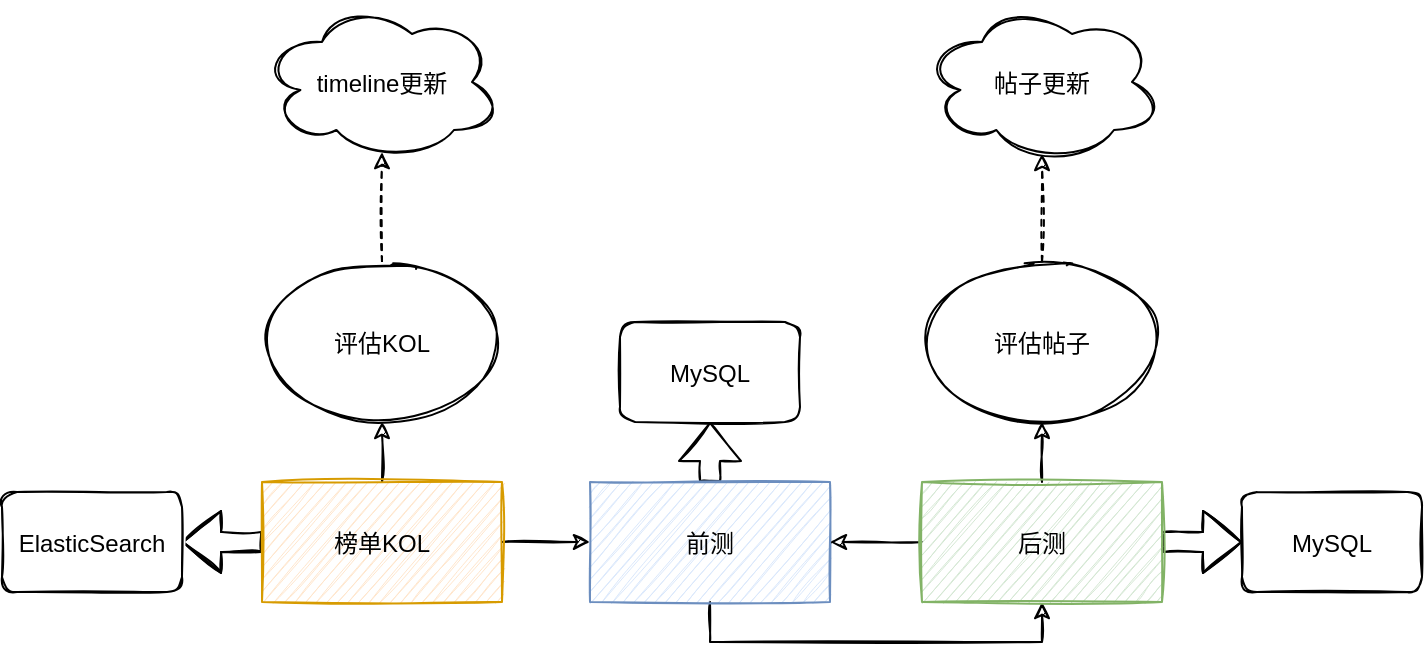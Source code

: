 <mxfile version="15.9.1" type="github">
  <diagram id="8OXWHtL0j7a9txV4zpeW" name="第 1 页">
    <mxGraphModel dx="946" dy="646" grid="1" gridSize="10" guides="1" tooltips="1" connect="1" arrows="1" fold="1" page="1" pageScale="1" pageWidth="827" pageHeight="1169" math="0" shadow="0">
      <root>
        <mxCell id="0" />
        <mxCell id="1" parent="0" />
        <mxCell id="Uqrqwir5mGNkX9DSO0m_-13" value="" style="edgeStyle=orthogonalEdgeStyle;rounded=0;orthogonalLoop=1;jettySize=auto;exitX=0.5;exitY=0;exitDx=0;exitDy=0;entryX=0.5;entryY=0.938;entryDx=0;entryDy=0;entryPerimeter=0;dashed=1;sketch=1;" edge="1" parent="1" source="Uqrqwir5mGNkX9DSO0m_-1" target="Uqrqwir5mGNkX9DSO0m_-11">
          <mxGeometry relative="1" as="geometry" />
        </mxCell>
        <mxCell id="Uqrqwir5mGNkX9DSO0m_-1" value="评估KOL" style="ellipse;sketch=1;" vertex="1" parent="1">
          <mxGeometry x="190" y="160" width="120" height="80" as="geometry" />
        </mxCell>
        <mxCell id="Uqrqwir5mGNkX9DSO0m_-14" value="" style="edgeStyle=orthogonalEdgeStyle;rounded=0;orthogonalLoop=1;jettySize=auto;exitX=0.5;exitY=0;exitDx=0;exitDy=0;entryX=0.5;entryY=0.95;entryDx=0;entryDy=0;entryPerimeter=0;dashed=1;sketch=1;" edge="1" parent="1" source="Uqrqwir5mGNkX9DSO0m_-2" target="Uqrqwir5mGNkX9DSO0m_-12">
          <mxGeometry relative="1" as="geometry">
            <mxPoint x="580" y="100" as="targetPoint" />
          </mxGeometry>
        </mxCell>
        <mxCell id="Uqrqwir5mGNkX9DSO0m_-2" value="评估帖子" style="ellipse;sketch=1;" vertex="1" parent="1">
          <mxGeometry x="520" y="160" width="120" height="80" as="geometry" />
        </mxCell>
        <mxCell id="Uqrqwir5mGNkX9DSO0m_-6" value="" style="edgeStyle=orthogonalEdgeStyle;rounded=0;orthogonalLoop=1;jettySize=auto;exitX=0.5;exitY=0;exitDx=0;exitDy=0;entryX=0.5;entryY=1;entryDx=0;entryDy=0;sketch=1;" edge="1" parent="1" source="Uqrqwir5mGNkX9DSO0m_-3" target="Uqrqwir5mGNkX9DSO0m_-1">
          <mxGeometry relative="1" as="geometry" />
        </mxCell>
        <mxCell id="Uqrqwir5mGNkX9DSO0m_-7" value="" style="edgeStyle=orthogonalEdgeStyle;rounded=0;orthogonalLoop=1;jettySize=auto;exitX=1;exitY=0.5;exitDx=0;exitDy=0;entryX=0;entryY=0.5;entryDx=0;entryDy=0;sketch=1;" edge="1" parent="1" source="Uqrqwir5mGNkX9DSO0m_-3" target="Uqrqwir5mGNkX9DSO0m_-4">
          <mxGeometry relative="1" as="geometry" />
        </mxCell>
        <mxCell id="Uqrqwir5mGNkX9DSO0m_-15" value="" style="edgeStyle=orthogonalEdgeStyle;rounded=0;orthogonalLoop=1;jettySize=auto;exitX=0;exitY=0.5;exitDx=0;exitDy=0;shape=flexArrow;sketch=1;" edge="1" parent="1" source="Uqrqwir5mGNkX9DSO0m_-3">
          <mxGeometry relative="1" as="geometry">
            <mxPoint x="150" y="300" as="targetPoint" />
          </mxGeometry>
        </mxCell>
        <mxCell id="Uqrqwir5mGNkX9DSO0m_-3" value="榜单KOL" style="rounded=0;sketch=1;fillColor=#ffe6cc;strokeColor=#d79b00;" vertex="1" parent="1">
          <mxGeometry x="190" y="270" width="120" height="60" as="geometry" />
        </mxCell>
        <mxCell id="Uqrqwir5mGNkX9DSO0m_-16" value="" style="edgeStyle=orthogonalEdgeStyle;shape=flexArrow;rounded=0;orthogonalLoop=1;jettySize=auto;exitX=0.5;exitY=0;exitDx=0;exitDy=0;sketch=1;" edge="1" parent="1" source="Uqrqwir5mGNkX9DSO0m_-4">
          <mxGeometry relative="1" as="geometry">
            <mxPoint x="414" y="240" as="targetPoint" />
          </mxGeometry>
        </mxCell>
        <mxCell id="Uqrqwir5mGNkX9DSO0m_-24" style="edgeStyle=orthogonalEdgeStyle;rounded=0;sketch=1;orthogonalLoop=1;jettySize=auto;html=0;exitX=0.5;exitY=1;exitDx=0;exitDy=0;entryX=0.5;entryY=1;entryDx=0;entryDy=0;" edge="1" parent="1" source="Uqrqwir5mGNkX9DSO0m_-4" target="Uqrqwir5mGNkX9DSO0m_-5">
          <mxGeometry relative="1" as="geometry" />
        </mxCell>
        <mxCell id="Uqrqwir5mGNkX9DSO0m_-4" value="前测" style="rounded=0;sketch=1;fillColor=#dae8fc;strokeColor=#6c8ebf;" vertex="1" parent="1">
          <mxGeometry x="354" y="270" width="120" height="60" as="geometry" />
        </mxCell>
        <mxCell id="Uqrqwir5mGNkX9DSO0m_-8" value="" style="edgeStyle=orthogonalEdgeStyle;rounded=0;orthogonalLoop=1;jettySize=auto;exitX=0;exitY=0.5;exitDx=0;exitDy=0;entryX=1;entryY=0.5;entryDx=0;entryDy=0;sketch=1;" edge="1" parent="1" source="Uqrqwir5mGNkX9DSO0m_-5" target="Uqrqwir5mGNkX9DSO0m_-4">
          <mxGeometry relative="1" as="geometry" />
        </mxCell>
        <mxCell id="Uqrqwir5mGNkX9DSO0m_-10" value="" style="edgeStyle=orthogonalEdgeStyle;rounded=0;orthogonalLoop=1;jettySize=auto;exitX=0.5;exitY=0;exitDx=0;exitDy=0;entryX=0.5;entryY=1;entryDx=0;entryDy=0;sketch=1;" edge="1" parent="1" source="Uqrqwir5mGNkX9DSO0m_-5" target="Uqrqwir5mGNkX9DSO0m_-2">
          <mxGeometry relative="1" as="geometry" />
        </mxCell>
        <mxCell id="Uqrqwir5mGNkX9DSO0m_-17" value="" style="edgeStyle=orthogonalEdgeStyle;shape=flexArrow;rounded=0;orthogonalLoop=1;jettySize=auto;exitX=1;exitY=0.5;exitDx=0;exitDy=0;sketch=1;" edge="1" parent="1" source="Uqrqwir5mGNkX9DSO0m_-5">
          <mxGeometry relative="1" as="geometry">
            <mxPoint x="680" y="300" as="targetPoint" />
          </mxGeometry>
        </mxCell>
        <mxCell id="Uqrqwir5mGNkX9DSO0m_-5" value="后测" style="rounded=0;sketch=1;fillColor=#d5e8d4;strokeColor=#82b366;" vertex="1" parent="1">
          <mxGeometry x="520" y="270" width="120" height="60" as="geometry" />
        </mxCell>
        <mxCell id="Uqrqwir5mGNkX9DSO0m_-11" value="timeline更新" style="ellipse;shape=cloud;sketch=1;" vertex="1" parent="1">
          <mxGeometry x="190" y="30" width="120" height="80" as="geometry" />
        </mxCell>
        <mxCell id="Uqrqwir5mGNkX9DSO0m_-12" value="帖子更新" style="ellipse;shape=cloud;sketch=1;" vertex="1" parent="1">
          <mxGeometry x="520" y="30" width="120" height="80" as="geometry" />
        </mxCell>
        <mxCell id="Uqrqwir5mGNkX9DSO0m_-21" value="ElasticSearch" style="rounded=1;sketch=1;" vertex="1" parent="1">
          <mxGeometry x="60" y="275" width="90" height="50" as="geometry" />
        </mxCell>
        <mxCell id="Uqrqwir5mGNkX9DSO0m_-22" value="MySQL" style="rounded=1;sketch=1;" vertex="1" parent="1">
          <mxGeometry x="369" y="190" width="90" height="50" as="geometry" />
        </mxCell>
        <mxCell id="Uqrqwir5mGNkX9DSO0m_-23" value="MySQL" style="rounded=1;sketch=1;" vertex="1" parent="1">
          <mxGeometry x="680" y="275" width="90" height="50" as="geometry" />
        </mxCell>
      </root>
    </mxGraphModel>
  </diagram>
</mxfile>

